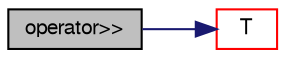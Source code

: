 digraph "operator&gt;&gt;"
{
  bgcolor="transparent";
  edge [fontname="FreeSans",fontsize="10",labelfontname="FreeSans",labelfontsize="10"];
  node [fontname="FreeSans",fontsize="10",shape=record];
  rankdir="LR";
  Node20976 [label="operator\>\>",height=0.2,width=0.4,color="black", fillcolor="grey75", style="filled", fontcolor="black"];
  Node20976 -> Node20977 [color="midnightblue",fontsize="10",style="solid",fontname="FreeSans"];
  Node20977 [label="T",height=0.2,width=0.4,color="red",URL="$a21124.html#ae57fda0abb14bb0944947c463c6e09d4"];
}

